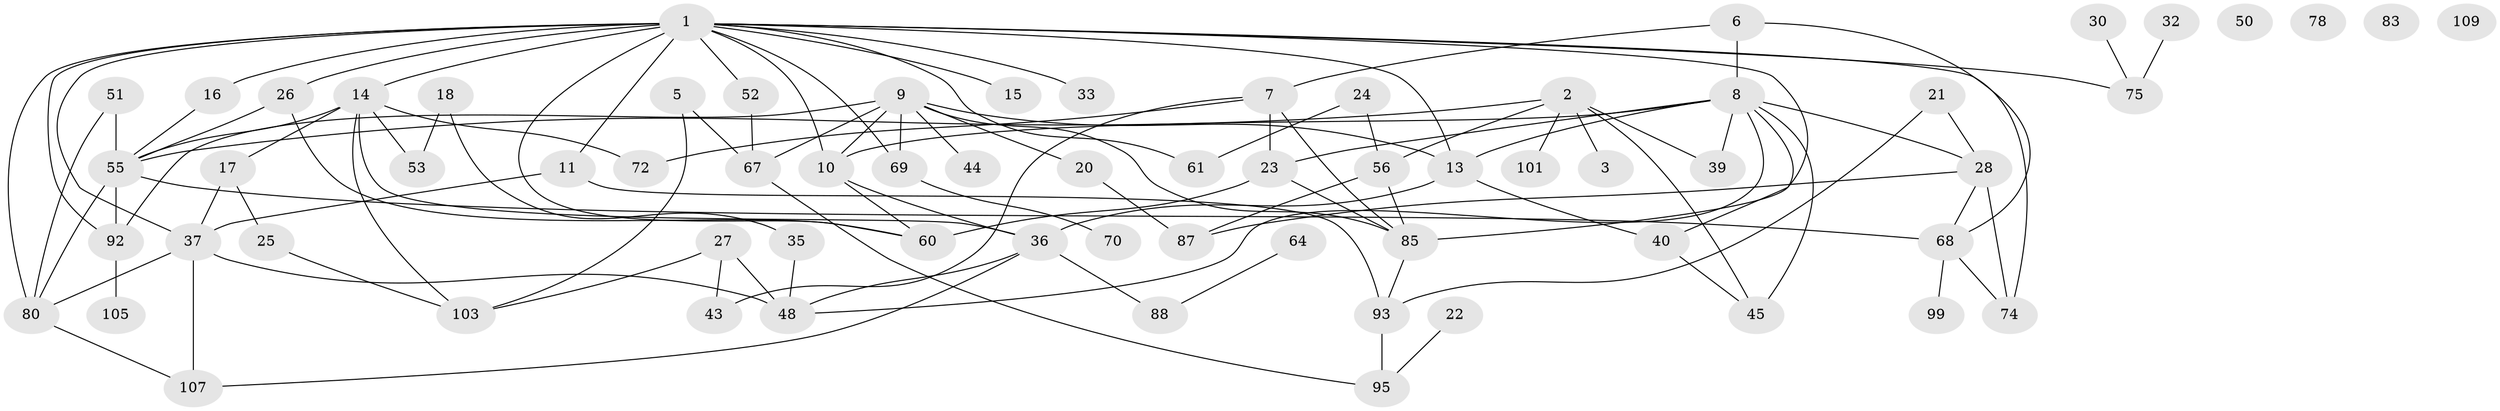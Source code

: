 // original degree distribution, {4: 0.16666666666666666, 1: 0.15789473684210525, 3: 0.2894736842105263, 2: 0.24561403508771928, 5: 0.08771929824561403, 6: 0.017543859649122806, 0: 0.02631578947368421, 7: 0.008771929824561403}
// Generated by graph-tools (version 1.1) at 2025/16/03/04/25 18:16:26]
// undirected, 68 vertices, 110 edges
graph export_dot {
graph [start="1"]
  node [color=gray90,style=filled];
  1 [super="+4+34+46"];
  2 [super="+54"];
  3;
  5;
  6;
  7;
  8 [super="+96+31"];
  9 [super="+106+12"];
  10 [super="+90"];
  11 [super="+47"];
  13 [super="+76"];
  14 [super="+108+49"];
  15;
  16;
  17 [super="+91"];
  18;
  20 [super="+29"];
  21 [super="+41"];
  22;
  23 [super="+38"];
  24;
  25;
  26;
  27;
  28 [super="+58"];
  30 [super="+42"];
  32;
  33;
  35;
  36;
  37 [super="+84+71"];
  39;
  40 [super="+66"];
  43;
  44;
  45 [super="+100"];
  48 [super="+62+77"];
  50 [super="+102"];
  51;
  52;
  53 [super="+114"];
  55 [super="+104"];
  56 [super="+73"];
  60 [super="+82+98"];
  61;
  64;
  67 [super="+113"];
  68 [super="+97"];
  69;
  70;
  72;
  74;
  75;
  78;
  80 [super="+94+81"];
  83;
  85 [super="+89"];
  87;
  88;
  92;
  93 [super="+112"];
  95;
  99;
  101;
  103;
  105;
  107;
  109;
  1 -- 80 [weight=2];
  1 -- 52;
  1 -- 26;
  1 -- 11;
  1 -- 61;
  1 -- 33;
  1 -- 37;
  1 -- 10;
  1 -- 13;
  1 -- 14;
  1 -- 92;
  1 -- 85;
  1 -- 60;
  1 -- 16 [weight=2];
  1 -- 69;
  1 -- 74;
  1 -- 75;
  1 -- 15;
  2 -- 39;
  2 -- 45;
  2 -- 56;
  2 -- 3;
  2 -- 101;
  2 -- 55;
  5 -- 67;
  5 -- 103;
  6 -- 7;
  6 -- 8;
  6 -- 68;
  7 -- 43;
  7 -- 72;
  7 -- 85;
  7 -- 23;
  8 -- 45;
  8 -- 39;
  8 -- 13;
  8 -- 48;
  8 -- 10;
  8 -- 40;
  8 -- 28;
  8 -- 23;
  9 -- 92;
  9 -- 13;
  9 -- 85;
  9 -- 44;
  9 -- 20;
  9 -- 67;
  9 -- 10;
  9 -- 69;
  10 -- 36;
  10 -- 60;
  11 -- 93;
  11 -- 37;
  13 -- 36;
  13 -- 40;
  14 -- 36;
  14 -- 53;
  14 -- 55;
  14 -- 72;
  14 -- 103;
  14 -- 17;
  16 -- 55;
  17 -- 37;
  17 -- 25;
  18 -- 35;
  18 -- 53;
  20 -- 87;
  21 -- 93;
  21 -- 28;
  22 -- 95;
  23 -- 85;
  23 -- 60;
  24 -- 56;
  24 -- 61;
  25 -- 103;
  26 -- 60;
  26 -- 55;
  27 -- 43;
  27 -- 48;
  27 -- 103;
  28 -- 74;
  28 -- 87;
  28 -- 68;
  30 -- 75;
  32 -- 75;
  35 -- 48;
  36 -- 88;
  36 -- 107;
  36 -- 48;
  37 -- 107;
  37 -- 80;
  37 -- 48;
  40 -- 45;
  51 -- 80;
  51 -- 55;
  52 -- 67;
  55 -- 92;
  55 -- 80;
  55 -- 68;
  56 -- 87;
  56 -- 85;
  64 -- 88;
  67 -- 95;
  68 -- 99;
  68 -- 74;
  69 -- 70;
  80 -- 107;
  85 -- 93;
  92 -- 105;
  93 -- 95;
}
